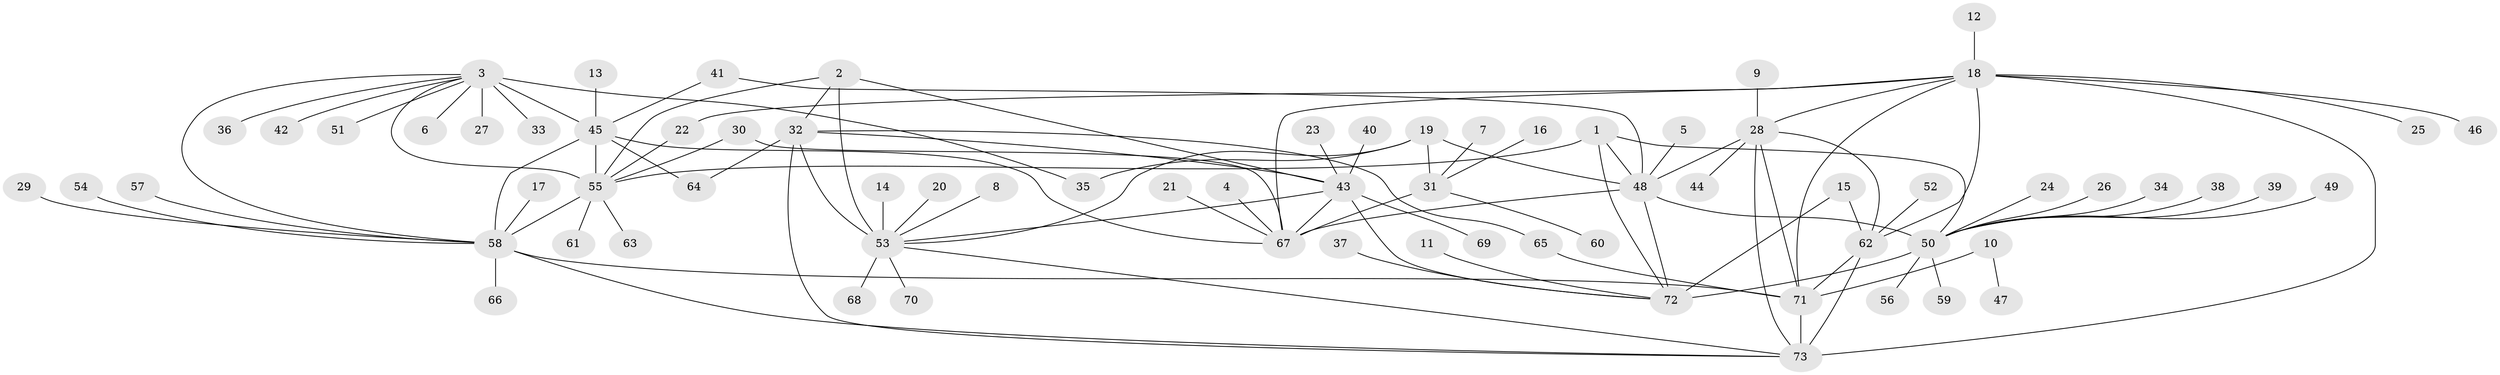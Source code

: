 // original degree distribution, {14: 0.00684931506849315, 9: 0.0273972602739726, 10: 0.0273972602739726, 13: 0.02054794520547945, 7: 0.04794520547945205, 8: 0.0273972602739726, 11: 0.0273972602739726, 15: 0.0136986301369863, 6: 0.0273972602739726, 12: 0.0136986301369863, 1: 0.589041095890411, 2: 0.136986301369863, 3: 0.0273972602739726, 4: 0.00684931506849315}
// Generated by graph-tools (version 1.1) at 2025/02/03/09/25 03:02:34]
// undirected, 73 vertices, 104 edges
graph export_dot {
graph [start="1"]
  node [color=gray90,style=filled];
  1;
  2;
  3;
  4;
  5;
  6;
  7;
  8;
  9;
  10;
  11;
  12;
  13;
  14;
  15;
  16;
  17;
  18;
  19;
  20;
  21;
  22;
  23;
  24;
  25;
  26;
  27;
  28;
  29;
  30;
  31;
  32;
  33;
  34;
  35;
  36;
  37;
  38;
  39;
  40;
  41;
  42;
  43;
  44;
  45;
  46;
  47;
  48;
  49;
  50;
  51;
  52;
  53;
  54;
  55;
  56;
  57;
  58;
  59;
  60;
  61;
  62;
  63;
  64;
  65;
  66;
  67;
  68;
  69;
  70;
  71;
  72;
  73;
  1 -- 48 [weight=1.0];
  1 -- 50 [weight=2.0];
  1 -- 55 [weight=1.0];
  1 -- 72 [weight=3.0];
  2 -- 32 [weight=1.0];
  2 -- 43 [weight=1.0];
  2 -- 53 [weight=4.0];
  2 -- 55 [weight=1.0];
  3 -- 6 [weight=1.0];
  3 -- 27 [weight=1.0];
  3 -- 33 [weight=1.0];
  3 -- 35 [weight=1.0];
  3 -- 36 [weight=1.0];
  3 -- 42 [weight=1.0];
  3 -- 45 [weight=6.0];
  3 -- 51 [weight=1.0];
  3 -- 55 [weight=2.0];
  3 -- 58 [weight=2.0];
  4 -- 67 [weight=1.0];
  5 -- 48 [weight=1.0];
  7 -- 31 [weight=1.0];
  8 -- 53 [weight=1.0];
  9 -- 28 [weight=1.0];
  10 -- 47 [weight=1.0];
  10 -- 71 [weight=1.0];
  11 -- 72 [weight=1.0];
  12 -- 18 [weight=1.0];
  13 -- 45 [weight=1.0];
  14 -- 53 [weight=1.0];
  15 -- 62 [weight=1.0];
  15 -- 72 [weight=1.0];
  16 -- 31 [weight=1.0];
  17 -- 58 [weight=1.0];
  18 -- 22 [weight=1.0];
  18 -- 25 [weight=1.0];
  18 -- 28 [weight=1.0];
  18 -- 46 [weight=1.0];
  18 -- 62 [weight=3.0];
  18 -- 67 [weight=1.0];
  18 -- 71 [weight=1.0];
  18 -- 73 [weight=1.0];
  19 -- 31 [weight=1.0];
  19 -- 35 [weight=1.0];
  19 -- 48 [weight=1.0];
  19 -- 53 [weight=1.0];
  20 -- 53 [weight=1.0];
  21 -- 67 [weight=1.0];
  22 -- 55 [weight=1.0];
  23 -- 43 [weight=1.0];
  24 -- 50 [weight=1.0];
  26 -- 50 [weight=1.0];
  28 -- 44 [weight=1.0];
  28 -- 48 [weight=1.0];
  28 -- 62 [weight=3.0];
  28 -- 71 [weight=1.0];
  28 -- 73 [weight=1.0];
  29 -- 58 [weight=1.0];
  30 -- 55 [weight=1.0];
  30 -- 67 [weight=1.0];
  31 -- 60 [weight=1.0];
  31 -- 67 [weight=12.0];
  32 -- 43 [weight=1.0];
  32 -- 53 [weight=4.0];
  32 -- 64 [weight=1.0];
  32 -- 65 [weight=1.0];
  32 -- 73 [weight=1.0];
  34 -- 50 [weight=1.0];
  37 -- 72 [weight=1.0];
  38 -- 50 [weight=1.0];
  39 -- 50 [weight=1.0];
  40 -- 43 [weight=1.0];
  41 -- 45 [weight=1.0];
  41 -- 48 [weight=1.0];
  43 -- 53 [weight=4.0];
  43 -- 67 [weight=1.0];
  43 -- 69 [weight=1.0];
  43 -- 72 [weight=1.0];
  45 -- 55 [weight=3.0];
  45 -- 58 [weight=3.0];
  45 -- 64 [weight=1.0];
  45 -- 67 [weight=1.0];
  48 -- 50 [weight=2.0];
  48 -- 67 [weight=1.0];
  48 -- 72 [weight=3.0];
  49 -- 50 [weight=1.0];
  50 -- 56 [weight=1.0];
  50 -- 59 [weight=1.0];
  50 -- 72 [weight=6.0];
  52 -- 62 [weight=1.0];
  53 -- 68 [weight=1.0];
  53 -- 70 [weight=1.0];
  53 -- 73 [weight=1.0];
  54 -- 58 [weight=1.0];
  55 -- 58 [weight=1.0];
  55 -- 61 [weight=1.0];
  55 -- 63 [weight=1.0];
  57 -- 58 [weight=1.0];
  58 -- 66 [weight=1.0];
  58 -- 71 [weight=1.0];
  58 -- 73 [weight=1.0];
  62 -- 71 [weight=3.0];
  62 -- 73 [weight=3.0];
  65 -- 71 [weight=1.0];
  71 -- 73 [weight=1.0];
}
